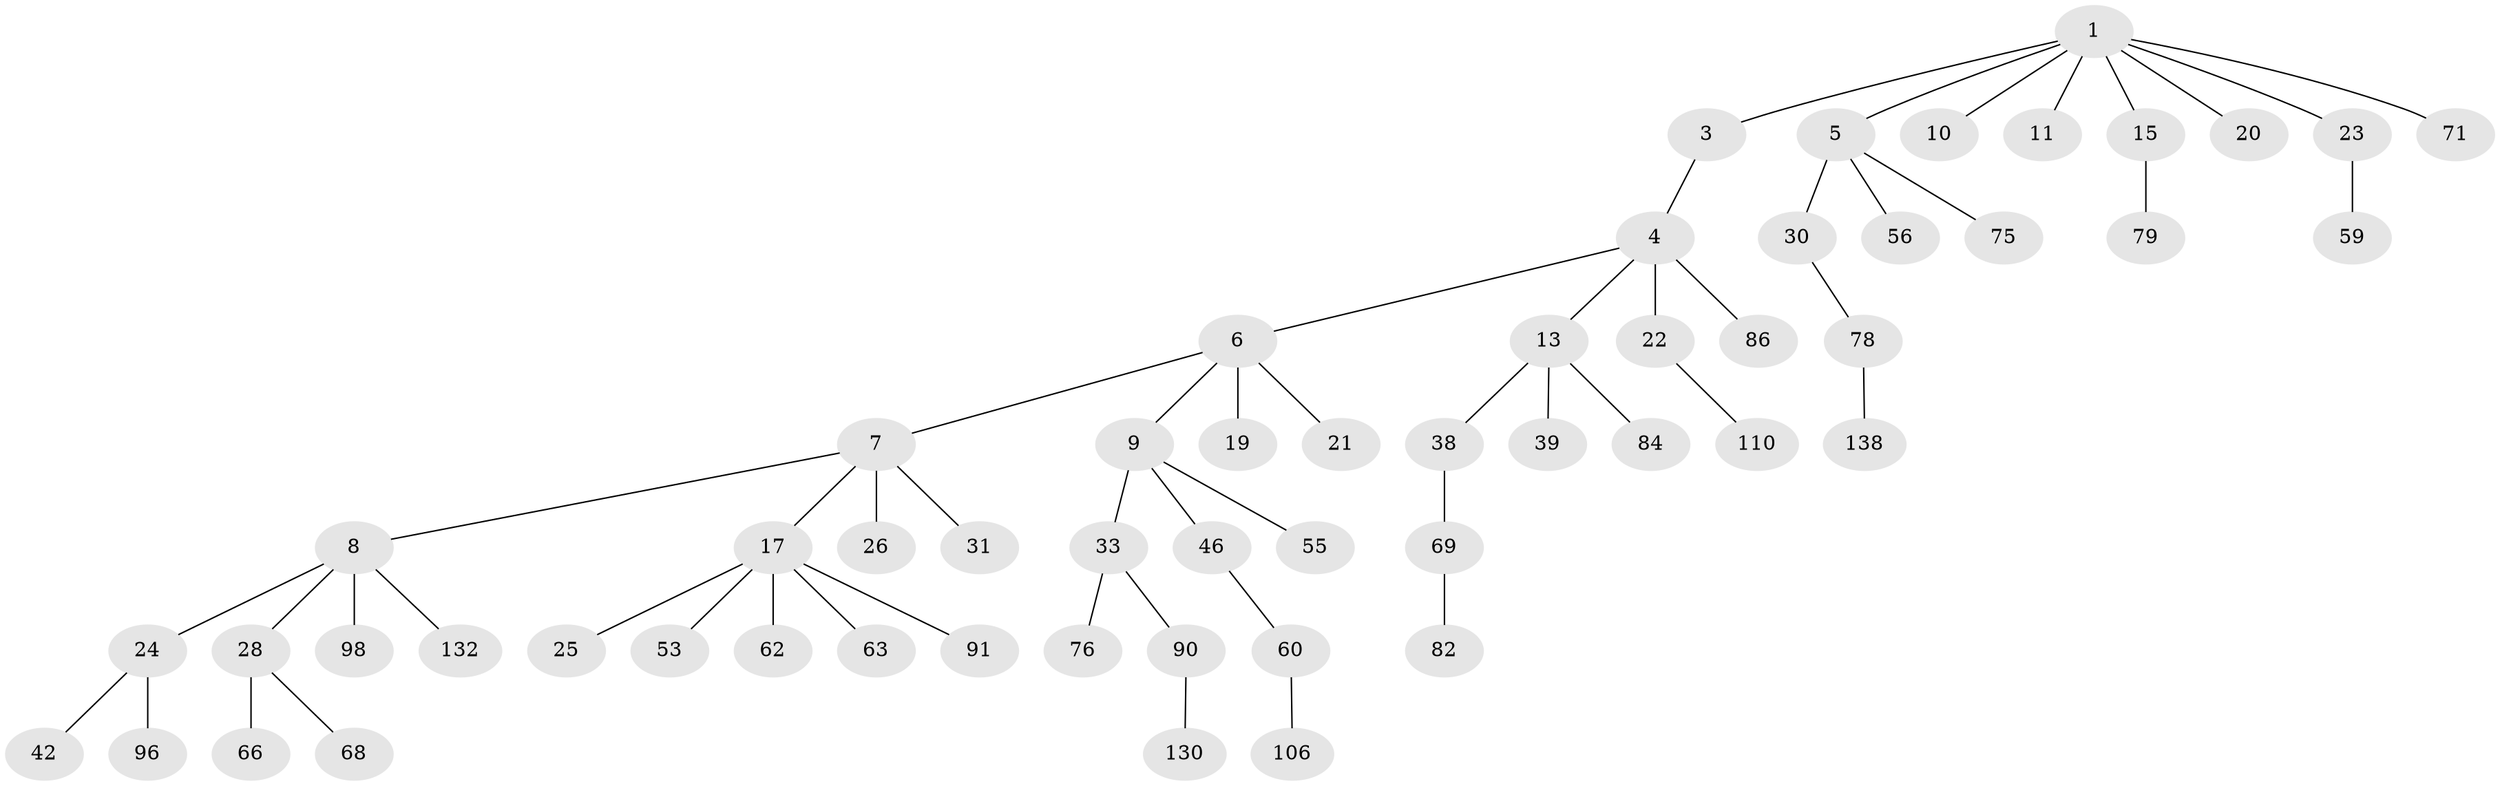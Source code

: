// original degree distribution, {2: 0.2714285714285714, 8: 0.007142857142857143, 5: 0.05, 4: 0.05714285714285714, 3: 0.10714285714285714, 1: 0.4928571428571429, 6: 0.007142857142857143, 7: 0.007142857142857143}
// Generated by graph-tools (version 1.1) at 2025/19/03/04/25 18:19:09]
// undirected, 56 vertices, 55 edges
graph export_dot {
graph [start="1"]
  node [color=gray90,style=filled];
  1 [super="+2"];
  3;
  4;
  5;
  6;
  7;
  8 [super="+54+12"];
  9 [super="+49"];
  10 [super="+88+127"];
  11 [super="+27"];
  13 [super="+36+64+37"];
  15 [super="+41"];
  17 [super="+18+133+58"];
  19 [super="+115"];
  20 [super="+57"];
  21 [super="+43+47"];
  22 [super="+74+121+103"];
  23 [super="+44+135"];
  24 [super="+89+85+29"];
  25;
  26 [super="+50"];
  28 [super="+70+34+40"];
  30 [super="+128+32+35+83+51+77"];
  31 [super="+93+73"];
  33 [super="+61+48+126"];
  38;
  39 [super="+117"];
  42 [super="+97+45"];
  46 [super="+100+105"];
  53;
  55 [super="+67"];
  56;
  59;
  60;
  62;
  63;
  66;
  68;
  69;
  71 [super="+80+72"];
  75;
  76 [super="+140"];
  78;
  79;
  82;
  84;
  86;
  90;
  91;
  96;
  98;
  106;
  110 [super="+125"];
  130;
  132;
  138;
  1 -- 5;
  1 -- 3;
  1 -- 71;
  1 -- 10;
  1 -- 11;
  1 -- 15;
  1 -- 20;
  1 -- 23;
  3 -- 4;
  4 -- 6;
  4 -- 13;
  4 -- 22;
  4 -- 86;
  5 -- 30;
  5 -- 56;
  5 -- 75;
  6 -- 7;
  6 -- 9;
  6 -- 19;
  6 -- 21;
  7 -- 8;
  7 -- 17;
  7 -- 26;
  7 -- 31;
  8 -- 24;
  8 -- 132;
  8 -- 98;
  8 -- 28;
  9 -- 33;
  9 -- 46;
  9 -- 55;
  13 -- 84;
  13 -- 38;
  13 -- 39;
  15 -- 79;
  17 -- 91;
  17 -- 53;
  17 -- 25;
  17 -- 62;
  17 -- 63;
  22 -- 110;
  23 -- 59;
  24 -- 96;
  24 -- 42;
  28 -- 66;
  28 -- 68;
  30 -- 78;
  33 -- 90;
  33 -- 76;
  38 -- 69;
  46 -- 60;
  60 -- 106;
  69 -- 82;
  78 -- 138;
  90 -- 130;
}
